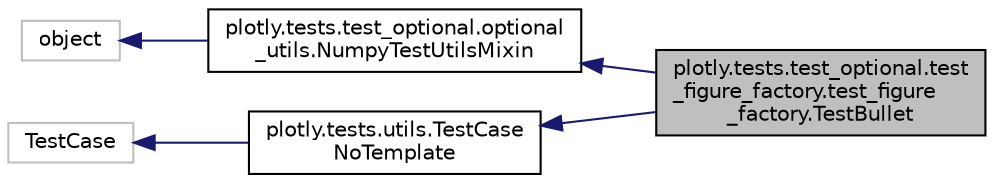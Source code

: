 digraph "plotly.tests.test_optional.test_figure_factory.test_figure_factory.TestBullet"
{
 // LATEX_PDF_SIZE
  edge [fontname="Helvetica",fontsize="10",labelfontname="Helvetica",labelfontsize="10"];
  node [fontname="Helvetica",fontsize="10",shape=record];
  rankdir="LR";
  Node1 [label="plotly.tests.test_optional.test\l_figure_factory.test_figure\l_factory.TestBullet",height=0.2,width=0.4,color="black", fillcolor="grey75", style="filled", fontcolor="black",tooltip=" "];
  Node2 -> Node1 [dir="back",color="midnightblue",fontsize="10",style="solid",fontname="Helvetica"];
  Node2 [label="plotly.tests.test_optional.optional\l_utils.NumpyTestUtilsMixin",height=0.2,width=0.4,color="black", fillcolor="white", style="filled",URL="$classplotly_1_1tests_1_1test__optional_1_1optional__utils_1_1_numpy_test_utils_mixin.html",tooltip=" "];
  Node3 -> Node2 [dir="back",color="midnightblue",fontsize="10",style="solid",fontname="Helvetica"];
  Node3 [label="object",height=0.2,width=0.4,color="grey75", fillcolor="white", style="filled",tooltip=" "];
  Node4 -> Node1 [dir="back",color="midnightblue",fontsize="10",style="solid",fontname="Helvetica"];
  Node4 [label="plotly.tests.utils.TestCase\lNoTemplate",height=0.2,width=0.4,color="black", fillcolor="white", style="filled",URL="$classplotly_1_1tests_1_1utils_1_1_test_case_no_template.html",tooltip=" "];
  Node5 -> Node4 [dir="back",color="midnightblue",fontsize="10",style="solid",fontname="Helvetica"];
  Node5 [label="TestCase",height=0.2,width=0.4,color="grey75", fillcolor="white", style="filled",tooltip=" "];
}
